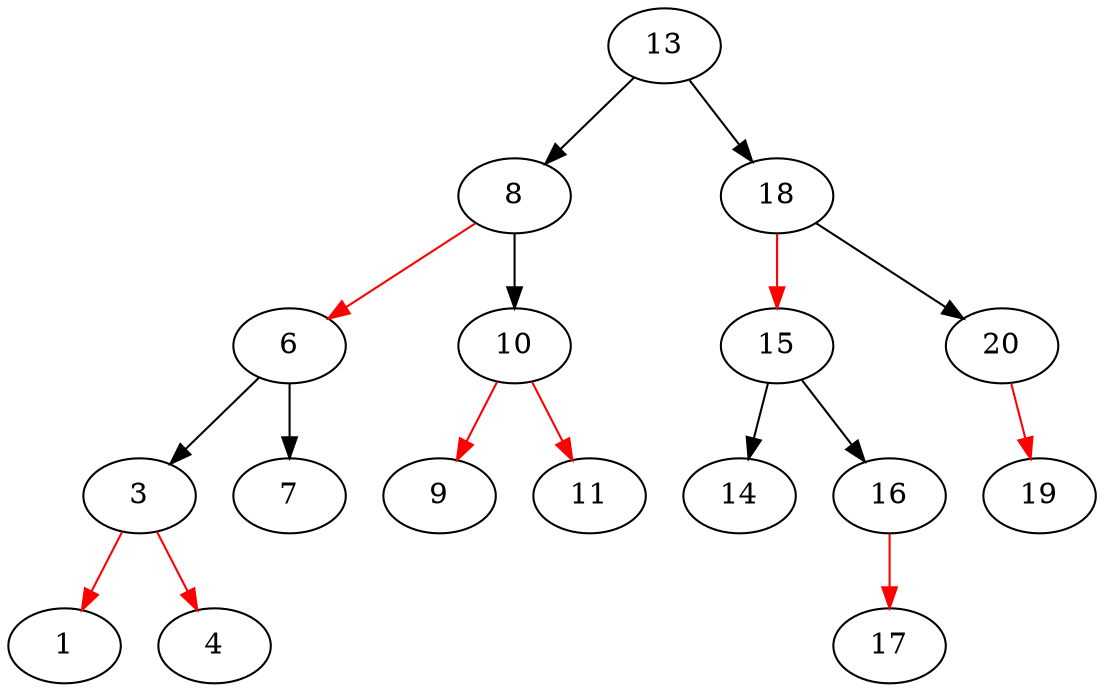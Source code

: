 digraph RBTree {
	13 [label=13 color=black]
	8 [label=8 color=black]
	6 [label=6 color=black]
	3 [label=3 color=black]
	1 [label=1 color=black]
	3 -> 1 [color=red]
	4 [label=4 color=black]
	3 -> 4 [color=red]
	6 -> 3 [color=black]
	7 [label=7 color=black]
	6 -> 7 [color=black]
	8 -> 6 [color=red]
	10 [label=10 color=black]
	9 [label=9 color=black]
	10 -> 9 [color=red]
	11 [label=11 color=black]
	10 -> 11 [color=red]
	8 -> 10 [color=black]
	13 -> 8 [color=black]
	18 [label=18 color=black]
	15 [label=15 color=black]
	14 [label=14 color=black]
	15 -> 14 [color=black]
	16 [label=16 color=black]
	17 [label=17 color=black]
	16 -> 17 [color=red]
	15 -> 16 [color=black]
	18 -> 15 [color=red]
	20 [label=20 color=black]
	19 [label=19 color=black]
	20 -> 19 [color=red]
	18 -> 20 [color=black]
	13 -> 18 [color=black]
}
